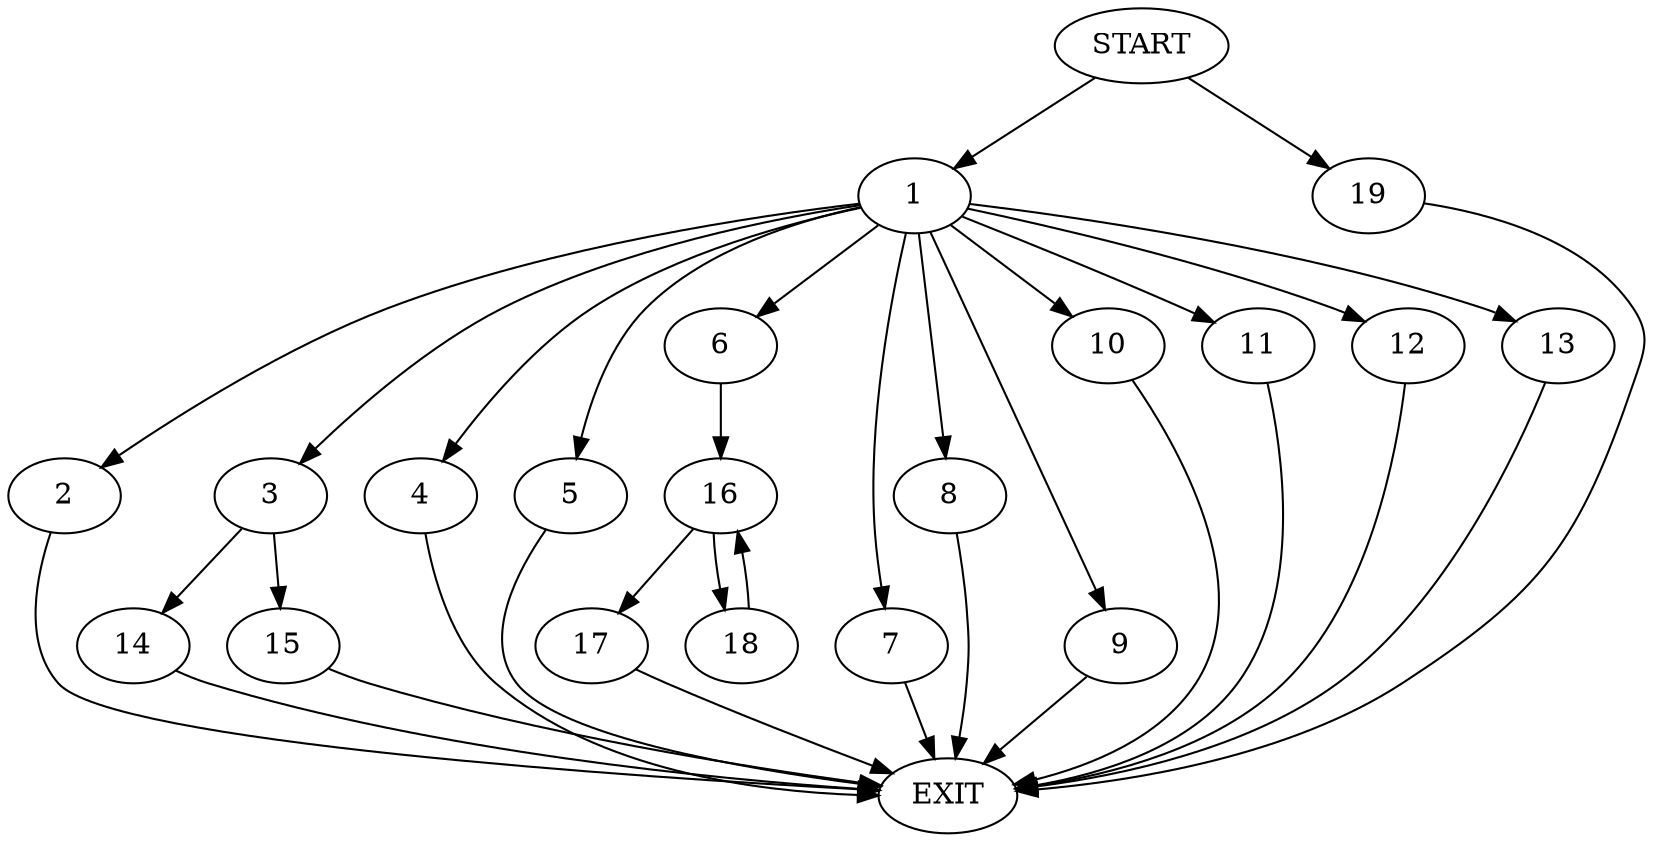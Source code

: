 digraph {
0 [label="START"]
20 [label="EXIT"]
0 -> 1
1 -> 2
1 -> 3
1 -> 4
1 -> 5
1 -> 6
1 -> 7
1 -> 8
1 -> 9
1 -> 10
1 -> 11
1 -> 12
1 -> 13
12 -> 20
10 -> 20
11 -> 20
3 -> 14
3 -> 15
9 -> 20
8 -> 20
5 -> 20
13 -> 20
4 -> 20
2 -> 20
7 -> 20
6 -> 16
14 -> 20
15 -> 20
16 -> 17
16 -> 18
18 -> 16
17 -> 20
0 -> 19
19 -> 20
}
